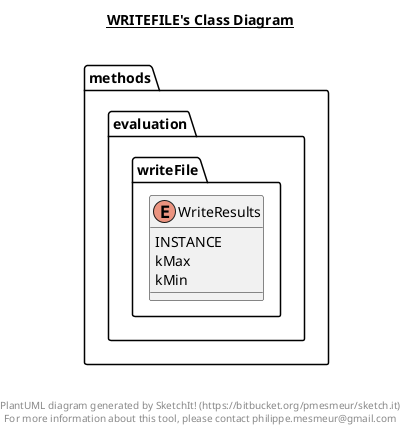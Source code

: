 @startuml

title __WRITEFILE's Class Diagram__\n

  namespace methods.evaluation.writeFile {
    enum WriteResults {
      INSTANCE
      kMax
      kMin
    }
  }
  



right footer


PlantUML diagram generated by SketchIt! (https://bitbucket.org/pmesmeur/sketch.it)
For more information about this tool, please contact philippe.mesmeur@gmail.com
endfooter

@enduml
